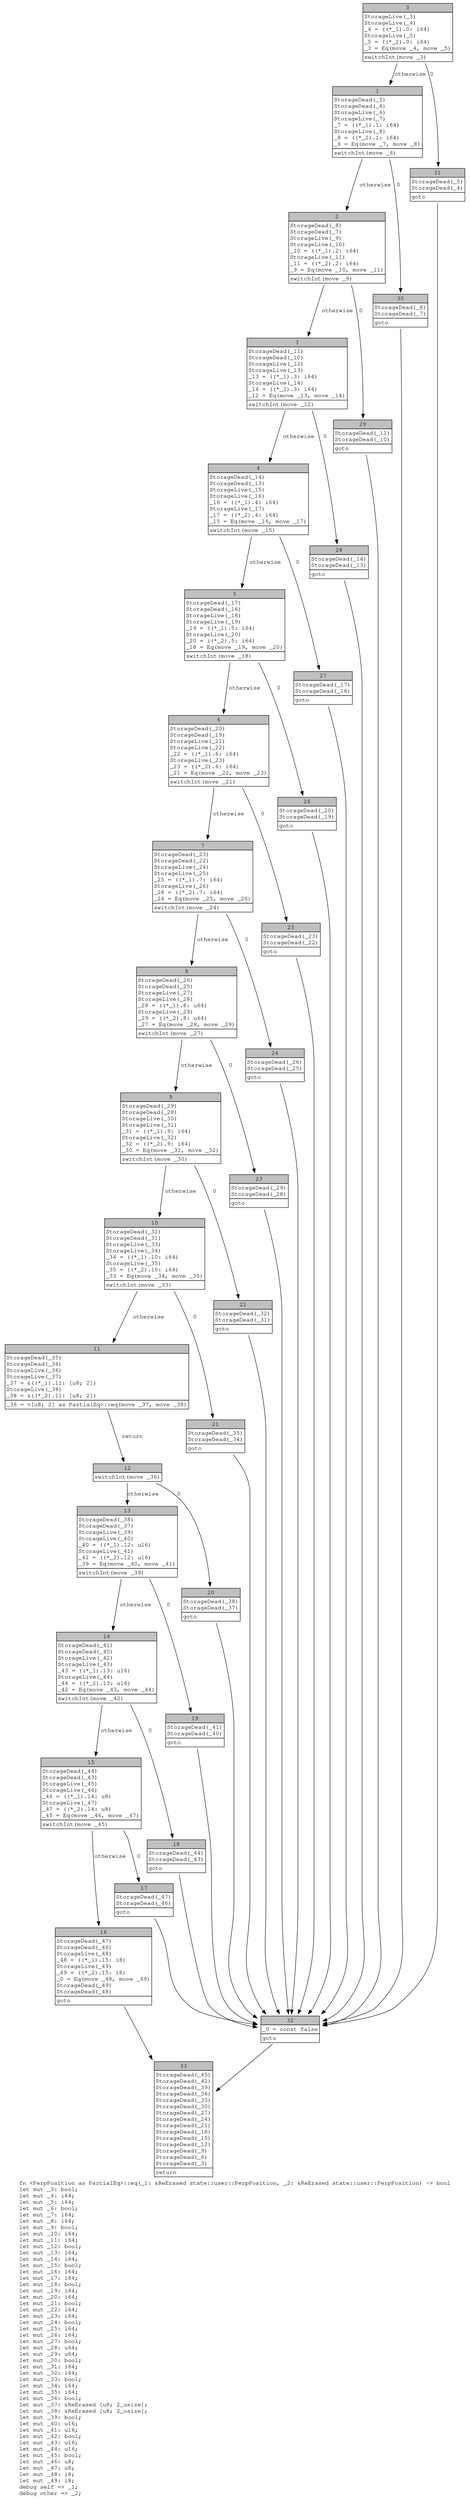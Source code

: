 digraph Mir_0_18496 {
    graph [fontname="Courier, monospace"];
    node [fontname="Courier, monospace"];
    edge [fontname="Courier, monospace"];
    label=<fn &lt;PerpPosition as PartialEq&gt;::eq(_1: &amp;ReErased state::user::PerpPosition, _2: &amp;ReErased state::user::PerpPosition) -&gt; bool<br align="left"/>let mut _3: bool;<br align="left"/>let mut _4: i64;<br align="left"/>let mut _5: i64;<br align="left"/>let mut _6: bool;<br align="left"/>let mut _7: i64;<br align="left"/>let mut _8: i64;<br align="left"/>let mut _9: bool;<br align="left"/>let mut _10: i64;<br align="left"/>let mut _11: i64;<br align="left"/>let mut _12: bool;<br align="left"/>let mut _13: i64;<br align="left"/>let mut _14: i64;<br align="left"/>let mut _15: bool;<br align="left"/>let mut _16: i64;<br align="left"/>let mut _17: i64;<br align="left"/>let mut _18: bool;<br align="left"/>let mut _19: i64;<br align="left"/>let mut _20: i64;<br align="left"/>let mut _21: bool;<br align="left"/>let mut _22: i64;<br align="left"/>let mut _23: i64;<br align="left"/>let mut _24: bool;<br align="left"/>let mut _25: i64;<br align="left"/>let mut _26: i64;<br align="left"/>let mut _27: bool;<br align="left"/>let mut _28: u64;<br align="left"/>let mut _29: u64;<br align="left"/>let mut _30: bool;<br align="left"/>let mut _31: i64;<br align="left"/>let mut _32: i64;<br align="left"/>let mut _33: bool;<br align="left"/>let mut _34: i64;<br align="left"/>let mut _35: i64;<br align="left"/>let mut _36: bool;<br align="left"/>let mut _37: &amp;ReErased [u8; 2_usize];<br align="left"/>let mut _38: &amp;ReErased [u8; 2_usize];<br align="left"/>let mut _39: bool;<br align="left"/>let mut _40: u16;<br align="left"/>let mut _41: u16;<br align="left"/>let mut _42: bool;<br align="left"/>let mut _43: u16;<br align="left"/>let mut _44: u16;<br align="left"/>let mut _45: bool;<br align="left"/>let mut _46: u8;<br align="left"/>let mut _47: u8;<br align="left"/>let mut _48: i8;<br align="left"/>let mut _49: i8;<br align="left"/>debug self =&gt; _1;<br align="left"/>debug other =&gt; _2;<br align="left"/>>;
    bb0__0_18496 [shape="none", label=<<table border="0" cellborder="1" cellspacing="0"><tr><td bgcolor="gray" align="center" colspan="1">0</td></tr><tr><td align="left" balign="left">StorageLive(_3)<br/>StorageLive(_4)<br/>_4 = ((*_1).0: i64)<br/>StorageLive(_5)<br/>_5 = ((*_2).0: i64)<br/>_3 = Eq(move _4, move _5)<br/></td></tr><tr><td align="left">switchInt(move _3)</td></tr></table>>];
    bb1__0_18496 [shape="none", label=<<table border="0" cellborder="1" cellspacing="0"><tr><td bgcolor="gray" align="center" colspan="1">1</td></tr><tr><td align="left" balign="left">StorageDead(_5)<br/>StorageDead(_4)<br/>StorageLive(_6)<br/>StorageLive(_7)<br/>_7 = ((*_1).1: i64)<br/>StorageLive(_8)<br/>_8 = ((*_2).1: i64)<br/>_6 = Eq(move _7, move _8)<br/></td></tr><tr><td align="left">switchInt(move _6)</td></tr></table>>];
    bb2__0_18496 [shape="none", label=<<table border="0" cellborder="1" cellspacing="0"><tr><td bgcolor="gray" align="center" colspan="1">2</td></tr><tr><td align="left" balign="left">StorageDead(_8)<br/>StorageDead(_7)<br/>StorageLive(_9)<br/>StorageLive(_10)<br/>_10 = ((*_1).2: i64)<br/>StorageLive(_11)<br/>_11 = ((*_2).2: i64)<br/>_9 = Eq(move _10, move _11)<br/></td></tr><tr><td align="left">switchInt(move _9)</td></tr></table>>];
    bb3__0_18496 [shape="none", label=<<table border="0" cellborder="1" cellspacing="0"><tr><td bgcolor="gray" align="center" colspan="1">3</td></tr><tr><td align="left" balign="left">StorageDead(_11)<br/>StorageDead(_10)<br/>StorageLive(_12)<br/>StorageLive(_13)<br/>_13 = ((*_1).3: i64)<br/>StorageLive(_14)<br/>_14 = ((*_2).3: i64)<br/>_12 = Eq(move _13, move _14)<br/></td></tr><tr><td align="left">switchInt(move _12)</td></tr></table>>];
    bb4__0_18496 [shape="none", label=<<table border="0" cellborder="1" cellspacing="0"><tr><td bgcolor="gray" align="center" colspan="1">4</td></tr><tr><td align="left" balign="left">StorageDead(_14)<br/>StorageDead(_13)<br/>StorageLive(_15)<br/>StorageLive(_16)<br/>_16 = ((*_1).4: i64)<br/>StorageLive(_17)<br/>_17 = ((*_2).4: i64)<br/>_15 = Eq(move _16, move _17)<br/></td></tr><tr><td align="left">switchInt(move _15)</td></tr></table>>];
    bb5__0_18496 [shape="none", label=<<table border="0" cellborder="1" cellspacing="0"><tr><td bgcolor="gray" align="center" colspan="1">5</td></tr><tr><td align="left" balign="left">StorageDead(_17)<br/>StorageDead(_16)<br/>StorageLive(_18)<br/>StorageLive(_19)<br/>_19 = ((*_1).5: i64)<br/>StorageLive(_20)<br/>_20 = ((*_2).5: i64)<br/>_18 = Eq(move _19, move _20)<br/></td></tr><tr><td align="left">switchInt(move _18)</td></tr></table>>];
    bb6__0_18496 [shape="none", label=<<table border="0" cellborder="1" cellspacing="0"><tr><td bgcolor="gray" align="center" colspan="1">6</td></tr><tr><td align="left" balign="left">StorageDead(_20)<br/>StorageDead(_19)<br/>StorageLive(_21)<br/>StorageLive(_22)<br/>_22 = ((*_1).6: i64)<br/>StorageLive(_23)<br/>_23 = ((*_2).6: i64)<br/>_21 = Eq(move _22, move _23)<br/></td></tr><tr><td align="left">switchInt(move _21)</td></tr></table>>];
    bb7__0_18496 [shape="none", label=<<table border="0" cellborder="1" cellspacing="0"><tr><td bgcolor="gray" align="center" colspan="1">7</td></tr><tr><td align="left" balign="left">StorageDead(_23)<br/>StorageDead(_22)<br/>StorageLive(_24)<br/>StorageLive(_25)<br/>_25 = ((*_1).7: i64)<br/>StorageLive(_26)<br/>_26 = ((*_2).7: i64)<br/>_24 = Eq(move _25, move _26)<br/></td></tr><tr><td align="left">switchInt(move _24)</td></tr></table>>];
    bb8__0_18496 [shape="none", label=<<table border="0" cellborder="1" cellspacing="0"><tr><td bgcolor="gray" align="center" colspan="1">8</td></tr><tr><td align="left" balign="left">StorageDead(_26)<br/>StorageDead(_25)<br/>StorageLive(_27)<br/>StorageLive(_28)<br/>_28 = ((*_1).8: u64)<br/>StorageLive(_29)<br/>_29 = ((*_2).8: u64)<br/>_27 = Eq(move _28, move _29)<br/></td></tr><tr><td align="left">switchInt(move _27)</td></tr></table>>];
    bb9__0_18496 [shape="none", label=<<table border="0" cellborder="1" cellspacing="0"><tr><td bgcolor="gray" align="center" colspan="1">9</td></tr><tr><td align="left" balign="left">StorageDead(_29)<br/>StorageDead(_28)<br/>StorageLive(_30)<br/>StorageLive(_31)<br/>_31 = ((*_1).9: i64)<br/>StorageLive(_32)<br/>_32 = ((*_2).9: i64)<br/>_30 = Eq(move _31, move _32)<br/></td></tr><tr><td align="left">switchInt(move _30)</td></tr></table>>];
    bb10__0_18496 [shape="none", label=<<table border="0" cellborder="1" cellspacing="0"><tr><td bgcolor="gray" align="center" colspan="1">10</td></tr><tr><td align="left" balign="left">StorageDead(_32)<br/>StorageDead(_31)<br/>StorageLive(_33)<br/>StorageLive(_34)<br/>_34 = ((*_1).10: i64)<br/>StorageLive(_35)<br/>_35 = ((*_2).10: i64)<br/>_33 = Eq(move _34, move _35)<br/></td></tr><tr><td align="left">switchInt(move _33)</td></tr></table>>];
    bb11__0_18496 [shape="none", label=<<table border="0" cellborder="1" cellspacing="0"><tr><td bgcolor="gray" align="center" colspan="1">11</td></tr><tr><td align="left" balign="left">StorageDead(_35)<br/>StorageDead(_34)<br/>StorageLive(_36)<br/>StorageLive(_37)<br/>_37 = &amp;((*_1).11: [u8; 2])<br/>StorageLive(_38)<br/>_38 = &amp;((*_2).11: [u8; 2])<br/></td></tr><tr><td align="left">_36 = &lt;[u8; 2] as PartialEq&gt;::eq(move _37, move _38)</td></tr></table>>];
    bb12__0_18496 [shape="none", label=<<table border="0" cellborder="1" cellspacing="0"><tr><td bgcolor="gray" align="center" colspan="1">12</td></tr><tr><td align="left">switchInt(move _36)</td></tr></table>>];
    bb13__0_18496 [shape="none", label=<<table border="0" cellborder="1" cellspacing="0"><tr><td bgcolor="gray" align="center" colspan="1">13</td></tr><tr><td align="left" balign="left">StorageDead(_38)<br/>StorageDead(_37)<br/>StorageLive(_39)<br/>StorageLive(_40)<br/>_40 = ((*_1).12: u16)<br/>StorageLive(_41)<br/>_41 = ((*_2).12: u16)<br/>_39 = Eq(move _40, move _41)<br/></td></tr><tr><td align="left">switchInt(move _39)</td></tr></table>>];
    bb14__0_18496 [shape="none", label=<<table border="0" cellborder="1" cellspacing="0"><tr><td bgcolor="gray" align="center" colspan="1">14</td></tr><tr><td align="left" balign="left">StorageDead(_41)<br/>StorageDead(_40)<br/>StorageLive(_42)<br/>StorageLive(_43)<br/>_43 = ((*_1).13: u16)<br/>StorageLive(_44)<br/>_44 = ((*_2).13: u16)<br/>_42 = Eq(move _43, move _44)<br/></td></tr><tr><td align="left">switchInt(move _42)</td></tr></table>>];
    bb15__0_18496 [shape="none", label=<<table border="0" cellborder="1" cellspacing="0"><tr><td bgcolor="gray" align="center" colspan="1">15</td></tr><tr><td align="left" balign="left">StorageDead(_44)<br/>StorageDead(_43)<br/>StorageLive(_45)<br/>StorageLive(_46)<br/>_46 = ((*_1).14: u8)<br/>StorageLive(_47)<br/>_47 = ((*_2).14: u8)<br/>_45 = Eq(move _46, move _47)<br/></td></tr><tr><td align="left">switchInt(move _45)</td></tr></table>>];
    bb16__0_18496 [shape="none", label=<<table border="0" cellborder="1" cellspacing="0"><tr><td bgcolor="gray" align="center" colspan="1">16</td></tr><tr><td align="left" balign="left">StorageDead(_47)<br/>StorageDead(_46)<br/>StorageLive(_48)<br/>_48 = ((*_1).15: i8)<br/>StorageLive(_49)<br/>_49 = ((*_2).15: i8)<br/>_0 = Eq(move _48, move _49)<br/>StorageDead(_49)<br/>StorageDead(_48)<br/></td></tr><tr><td align="left">goto</td></tr></table>>];
    bb17__0_18496 [shape="none", label=<<table border="0" cellborder="1" cellspacing="0"><tr><td bgcolor="gray" align="center" colspan="1">17</td></tr><tr><td align="left" balign="left">StorageDead(_47)<br/>StorageDead(_46)<br/></td></tr><tr><td align="left">goto</td></tr></table>>];
    bb18__0_18496 [shape="none", label=<<table border="0" cellborder="1" cellspacing="0"><tr><td bgcolor="gray" align="center" colspan="1">18</td></tr><tr><td align="left" balign="left">StorageDead(_44)<br/>StorageDead(_43)<br/></td></tr><tr><td align="left">goto</td></tr></table>>];
    bb19__0_18496 [shape="none", label=<<table border="0" cellborder="1" cellspacing="0"><tr><td bgcolor="gray" align="center" colspan="1">19</td></tr><tr><td align="left" balign="left">StorageDead(_41)<br/>StorageDead(_40)<br/></td></tr><tr><td align="left">goto</td></tr></table>>];
    bb20__0_18496 [shape="none", label=<<table border="0" cellborder="1" cellspacing="0"><tr><td bgcolor="gray" align="center" colspan="1">20</td></tr><tr><td align="left" balign="left">StorageDead(_38)<br/>StorageDead(_37)<br/></td></tr><tr><td align="left">goto</td></tr></table>>];
    bb21__0_18496 [shape="none", label=<<table border="0" cellborder="1" cellspacing="0"><tr><td bgcolor="gray" align="center" colspan="1">21</td></tr><tr><td align="left" balign="left">StorageDead(_35)<br/>StorageDead(_34)<br/></td></tr><tr><td align="left">goto</td></tr></table>>];
    bb22__0_18496 [shape="none", label=<<table border="0" cellborder="1" cellspacing="0"><tr><td bgcolor="gray" align="center" colspan="1">22</td></tr><tr><td align="left" balign="left">StorageDead(_32)<br/>StorageDead(_31)<br/></td></tr><tr><td align="left">goto</td></tr></table>>];
    bb23__0_18496 [shape="none", label=<<table border="0" cellborder="1" cellspacing="0"><tr><td bgcolor="gray" align="center" colspan="1">23</td></tr><tr><td align="left" balign="left">StorageDead(_29)<br/>StorageDead(_28)<br/></td></tr><tr><td align="left">goto</td></tr></table>>];
    bb24__0_18496 [shape="none", label=<<table border="0" cellborder="1" cellspacing="0"><tr><td bgcolor="gray" align="center" colspan="1">24</td></tr><tr><td align="left" balign="left">StorageDead(_26)<br/>StorageDead(_25)<br/></td></tr><tr><td align="left">goto</td></tr></table>>];
    bb25__0_18496 [shape="none", label=<<table border="0" cellborder="1" cellspacing="0"><tr><td bgcolor="gray" align="center" colspan="1">25</td></tr><tr><td align="left" balign="left">StorageDead(_23)<br/>StorageDead(_22)<br/></td></tr><tr><td align="left">goto</td></tr></table>>];
    bb26__0_18496 [shape="none", label=<<table border="0" cellborder="1" cellspacing="0"><tr><td bgcolor="gray" align="center" colspan="1">26</td></tr><tr><td align="left" balign="left">StorageDead(_20)<br/>StorageDead(_19)<br/></td></tr><tr><td align="left">goto</td></tr></table>>];
    bb27__0_18496 [shape="none", label=<<table border="0" cellborder="1" cellspacing="0"><tr><td bgcolor="gray" align="center" colspan="1">27</td></tr><tr><td align="left" balign="left">StorageDead(_17)<br/>StorageDead(_16)<br/></td></tr><tr><td align="left">goto</td></tr></table>>];
    bb28__0_18496 [shape="none", label=<<table border="0" cellborder="1" cellspacing="0"><tr><td bgcolor="gray" align="center" colspan="1">28</td></tr><tr><td align="left" balign="left">StorageDead(_14)<br/>StorageDead(_13)<br/></td></tr><tr><td align="left">goto</td></tr></table>>];
    bb29__0_18496 [shape="none", label=<<table border="0" cellborder="1" cellspacing="0"><tr><td bgcolor="gray" align="center" colspan="1">29</td></tr><tr><td align="left" balign="left">StorageDead(_11)<br/>StorageDead(_10)<br/></td></tr><tr><td align="left">goto</td></tr></table>>];
    bb30__0_18496 [shape="none", label=<<table border="0" cellborder="1" cellspacing="0"><tr><td bgcolor="gray" align="center" colspan="1">30</td></tr><tr><td align="left" balign="left">StorageDead(_8)<br/>StorageDead(_7)<br/></td></tr><tr><td align="left">goto</td></tr></table>>];
    bb31__0_18496 [shape="none", label=<<table border="0" cellborder="1" cellspacing="0"><tr><td bgcolor="gray" align="center" colspan="1">31</td></tr><tr><td align="left" balign="left">StorageDead(_5)<br/>StorageDead(_4)<br/></td></tr><tr><td align="left">goto</td></tr></table>>];
    bb32__0_18496 [shape="none", label=<<table border="0" cellborder="1" cellspacing="0"><tr><td bgcolor="gray" align="center" colspan="1">32</td></tr><tr><td align="left" balign="left">_0 = const false<br/></td></tr><tr><td align="left">goto</td></tr></table>>];
    bb33__0_18496 [shape="none", label=<<table border="0" cellborder="1" cellspacing="0"><tr><td bgcolor="gray" align="center" colspan="1">33</td></tr><tr><td align="left" balign="left">StorageDead(_45)<br/>StorageDead(_42)<br/>StorageDead(_39)<br/>StorageDead(_36)<br/>StorageDead(_33)<br/>StorageDead(_30)<br/>StorageDead(_27)<br/>StorageDead(_24)<br/>StorageDead(_21)<br/>StorageDead(_18)<br/>StorageDead(_15)<br/>StorageDead(_12)<br/>StorageDead(_9)<br/>StorageDead(_6)<br/>StorageDead(_3)<br/></td></tr><tr><td align="left">return</td></tr></table>>];
    bb0__0_18496 -> bb31__0_18496 [label="0"];
    bb0__0_18496 -> bb1__0_18496 [label="otherwise"];
    bb1__0_18496 -> bb30__0_18496 [label="0"];
    bb1__0_18496 -> bb2__0_18496 [label="otherwise"];
    bb2__0_18496 -> bb29__0_18496 [label="0"];
    bb2__0_18496 -> bb3__0_18496 [label="otherwise"];
    bb3__0_18496 -> bb28__0_18496 [label="0"];
    bb3__0_18496 -> bb4__0_18496 [label="otherwise"];
    bb4__0_18496 -> bb27__0_18496 [label="0"];
    bb4__0_18496 -> bb5__0_18496 [label="otherwise"];
    bb5__0_18496 -> bb26__0_18496 [label="0"];
    bb5__0_18496 -> bb6__0_18496 [label="otherwise"];
    bb6__0_18496 -> bb25__0_18496 [label="0"];
    bb6__0_18496 -> bb7__0_18496 [label="otherwise"];
    bb7__0_18496 -> bb24__0_18496 [label="0"];
    bb7__0_18496 -> bb8__0_18496 [label="otherwise"];
    bb8__0_18496 -> bb23__0_18496 [label="0"];
    bb8__0_18496 -> bb9__0_18496 [label="otherwise"];
    bb9__0_18496 -> bb22__0_18496 [label="0"];
    bb9__0_18496 -> bb10__0_18496 [label="otherwise"];
    bb10__0_18496 -> bb21__0_18496 [label="0"];
    bb10__0_18496 -> bb11__0_18496 [label="otherwise"];
    bb11__0_18496 -> bb12__0_18496 [label="return"];
    bb12__0_18496 -> bb20__0_18496 [label="0"];
    bb12__0_18496 -> bb13__0_18496 [label="otherwise"];
    bb13__0_18496 -> bb19__0_18496 [label="0"];
    bb13__0_18496 -> bb14__0_18496 [label="otherwise"];
    bb14__0_18496 -> bb18__0_18496 [label="0"];
    bb14__0_18496 -> bb15__0_18496 [label="otherwise"];
    bb15__0_18496 -> bb17__0_18496 [label="0"];
    bb15__0_18496 -> bb16__0_18496 [label="otherwise"];
    bb16__0_18496 -> bb33__0_18496 [label=""];
    bb17__0_18496 -> bb32__0_18496 [label=""];
    bb18__0_18496 -> bb32__0_18496 [label=""];
    bb19__0_18496 -> bb32__0_18496 [label=""];
    bb20__0_18496 -> bb32__0_18496 [label=""];
    bb21__0_18496 -> bb32__0_18496 [label=""];
    bb22__0_18496 -> bb32__0_18496 [label=""];
    bb23__0_18496 -> bb32__0_18496 [label=""];
    bb24__0_18496 -> bb32__0_18496 [label=""];
    bb25__0_18496 -> bb32__0_18496 [label=""];
    bb26__0_18496 -> bb32__0_18496 [label=""];
    bb27__0_18496 -> bb32__0_18496 [label=""];
    bb28__0_18496 -> bb32__0_18496 [label=""];
    bb29__0_18496 -> bb32__0_18496 [label=""];
    bb30__0_18496 -> bb32__0_18496 [label=""];
    bb31__0_18496 -> bb32__0_18496 [label=""];
    bb32__0_18496 -> bb33__0_18496 [label=""];
}

